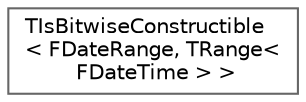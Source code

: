 digraph "Graphical Class Hierarchy"
{
 // INTERACTIVE_SVG=YES
 // LATEX_PDF_SIZE
  bgcolor="transparent";
  edge [fontname=Helvetica,fontsize=10,labelfontname=Helvetica,labelfontsize=10];
  node [fontname=Helvetica,fontsize=10,shape=box,height=0.2,width=0.4];
  rankdir="LR";
  Node0 [id="Node000000",label="TIsBitwiseConstructible\l\< FDateRange, TRange\<\l FDateTime \> \>",height=0.2,width=0.4,color="grey40", fillcolor="white", style="filled",URL="$dd/d64/structTIsBitwiseConstructible_3_01FDateRange_00_01TRange_3_01FDateTime_01_4_01_4.html",tooltip=" "];
}
